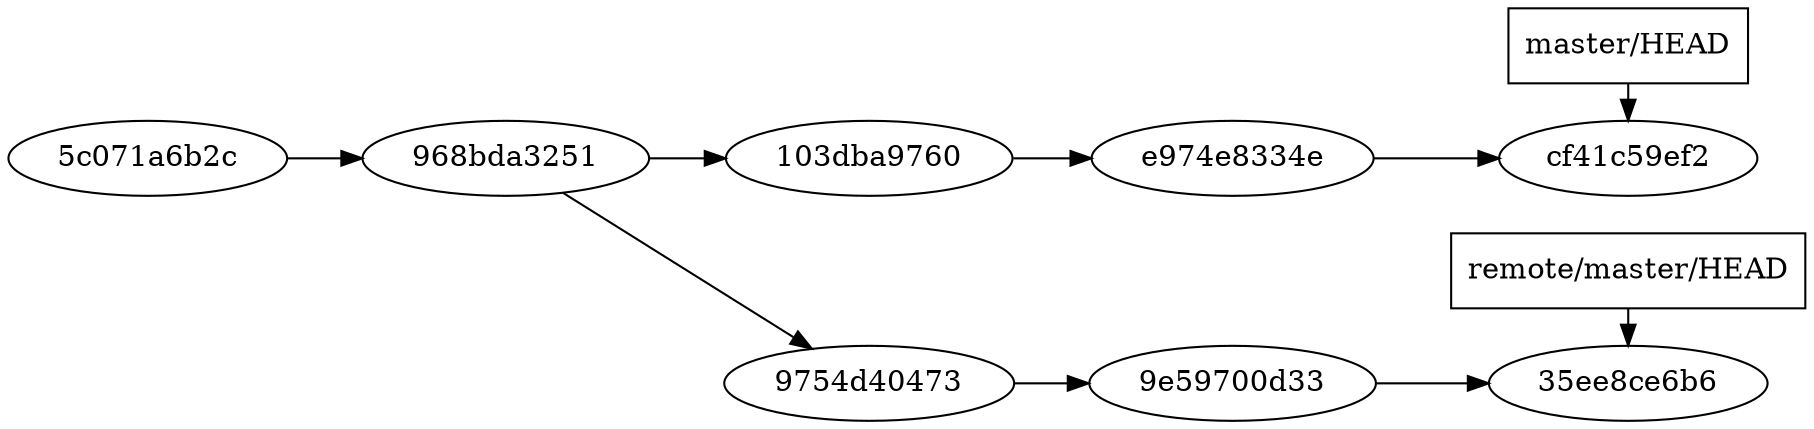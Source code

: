 digraph "Remote"
{
    rankdir=LR;
    subgraph master
    {
        "5c071a6b2c" -> "968bda3251"-> "103dba9760" -> "e974e8334e" -> "cf41c59ef2";
    }
    subgraph branch
    {
        "968bda3251" -> "9754d40473" [weight=0];
        "9754d40473" -> "9e59700d33" -> "35ee8ce6b6";
    }
    subgraph c1
    {
        rankdir=LR;
        rank="same";
        "remote/master/HEAD" [shape=box];
        "remote/master/HEAD" -> "35ee8ce6b6";
        "master/HEAD" [shape=box];
        "master/HEAD" -> "cf41c59ef2";
    }
}
